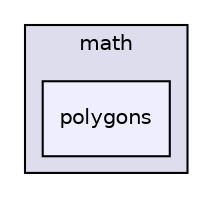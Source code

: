 digraph "Core/math/polygons" {
  compound=true
  node [ fontsize="10", fontname="Helvetica"];
  edge [ labelfontsize="10", labelfontname="Helvetica"];
  subgraph clusterdir_034da4761f0c9f4bb6b9a8ae701ca393 {
    graph [ bgcolor="#ddddee", pencolor="black", label="math" fontname="Helvetica", fontsize="10", URL="dir_034da4761f0c9f4bb6b9a8ae701ca393.html"]
  dir_35890de92d5154d64fad9f035c384264 [shape=box, label="polygons", style="filled", fillcolor="#eeeeff", pencolor="black", URL="dir_35890de92d5154d64fad9f035c384264.html"];
  }
}
